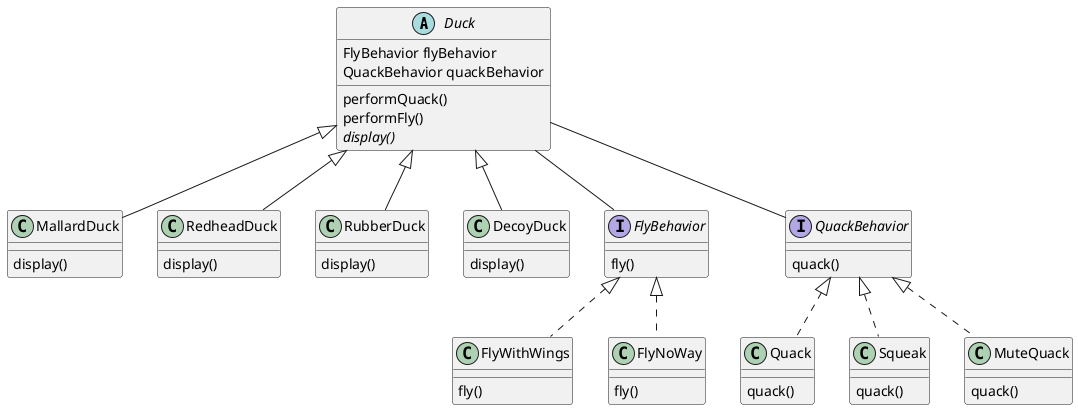 @startuml

abstract class Duck {
	FlyBehavior flyBehavior
	QuackBehavior quackBehavior 
	{method} performQuack()
	{method} performFly()	
	{abstract} {method} display()
}

class MallardDuck {
	{method} display()
}

class RedheadDuck {
	{method} display()
}

class RubberDuck {
	{method} display()
}

class DecoyDuck {
	{method} display()
}

interface FlyBehavior {
	{method} fly()
}

class FlyWithWings {
	{method} fly()
}

class FlyNoWay {
	{method} fly()
}

interface QuackBehavior {
	{method} quack()
}

class Quack {
	{method} quack()
}

class Squeak {
	{method} quack()
}

class MuteQuack {
	{method} quack()
}

Duck <|-- RedheadDuck
Duck <|-- MallardDuck
Duck <|-- RubberDuck
Duck <|-- DecoyDuck
Duck -- FlyBehavior
Duck -- QuackBehavior
FlyBehavior <|.. FlyWithWings
FlyBehavior <|.. FlyNoWay
QuackBehavior <|.. Quack
QuackBehavior <|.. Squeak
QuackBehavior <|.. MuteQuack
@enduml


